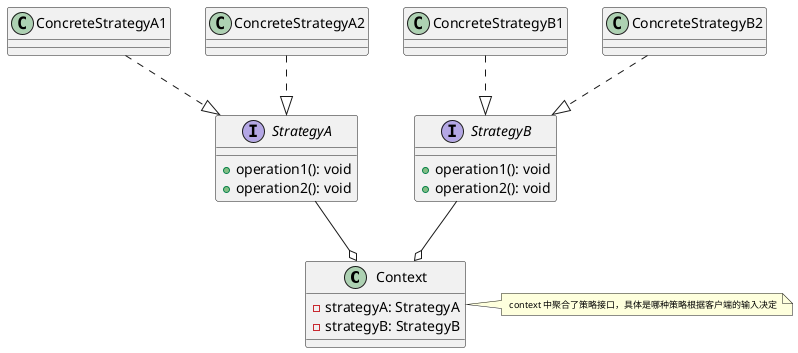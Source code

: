 @startuml

class Context
note right:<size:9> context 中聚合了策略接口，具体是哪种策略根据客户端的输入决定
interface StrategyA
interface StrategyB
class ConcreteStrategyA1
class ConcreteStrategyA2
class ConcreteStrategyB1
class ConcreteStrategyB2

StrategyA --o Context
StrategyB --o Context

ConcreteStrategyA1 ..|> StrategyA
ConcreteStrategyA2 ..|> StrategyA
ConcreteStrategyB2 ..|> StrategyB
ConcreteStrategyB1 ..|> StrategyB

class Context {
    -strategyA: StrategyA
    -strategyB: StrategyB
}

interface StrategyA {
    +operation1(): void
    +operation2(): void
}

interface StrategyB {
    +operation1(): void
    +operation2(): void
}

@enduml